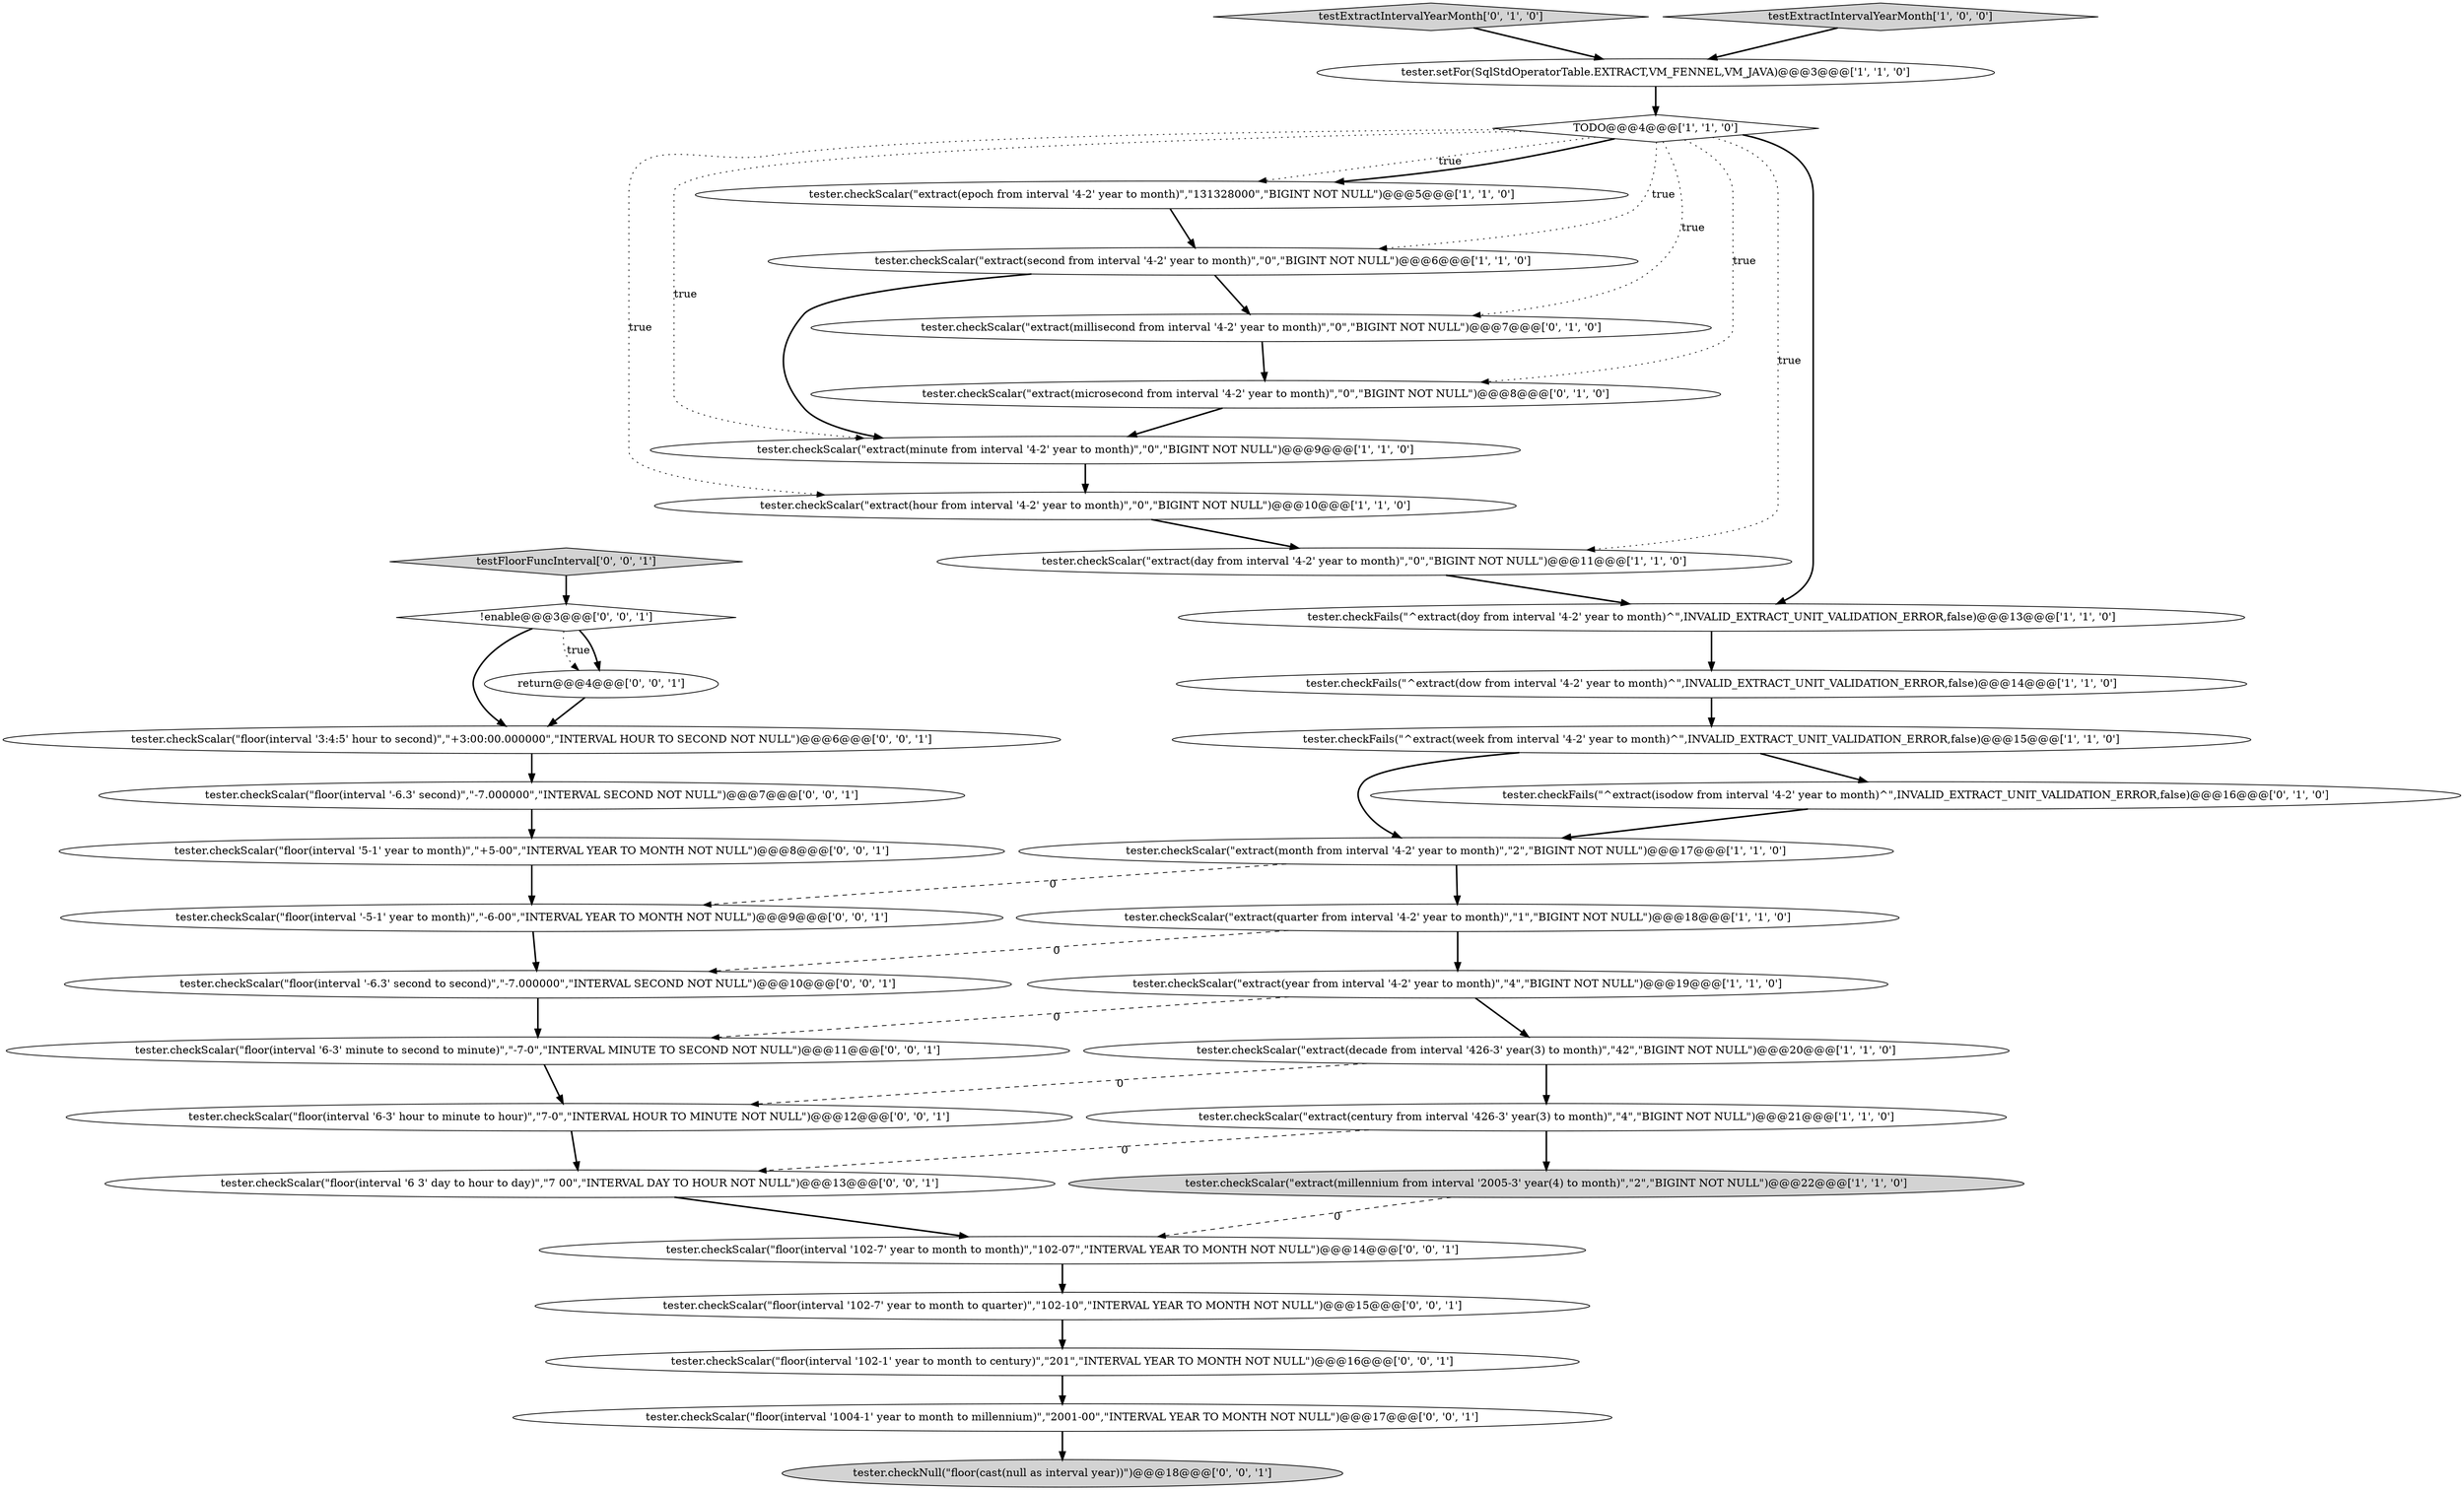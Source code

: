 digraph {
4 [style = filled, label = "tester.checkScalar(\"extract(hour from interval '4-2' year to month)\",\"0\",\"BIGINT NOT NULL\")@@@10@@@['1', '1', '0']", fillcolor = white, shape = ellipse image = "AAA0AAABBB1BBB"];
20 [style = filled, label = "tester.checkScalar(\"extract(microsecond from interval '4-2' year to month)\",\"0\",\"BIGINT NOT NULL\")@@@8@@@['0', '1', '0']", fillcolor = white, shape = ellipse image = "AAA1AAABBB2BBB"];
15 [style = filled, label = "tester.checkScalar(\"extract(epoch from interval '4-2' year to month)\",\"131328000\",\"BIGINT NOT NULL\")@@@5@@@['1', '1', '0']", fillcolor = white, shape = ellipse image = "AAA0AAABBB1BBB"];
14 [style = filled, label = "tester.checkScalar(\"extract(quarter from interval '4-2' year to month)\",\"1\",\"BIGINT NOT NULL\")@@@18@@@['1', '1', '0']", fillcolor = white, shape = ellipse image = "AAA0AAABBB1BBB"];
3 [style = filled, label = "tester.checkScalar(\"extract(millennium from interval '2005-3' year(4) to month)\",\"2\",\"BIGINT NOT NULL\")@@@22@@@['1', '1', '0']", fillcolor = lightgray, shape = ellipse image = "AAA0AAABBB1BBB"];
18 [style = filled, label = "tester.checkScalar(\"extract(millisecond from interval '4-2' year to month)\",\"0\",\"BIGINT NOT NULL\")@@@7@@@['0', '1', '0']", fillcolor = white, shape = ellipse image = "AAA1AAABBB2BBB"];
24 [style = filled, label = "tester.checkScalar(\"floor(interval '3:4:5' hour to second)\",\"+3:00:00.000000\",\"INTERVAL HOUR TO SECOND NOT NULL\")@@@6@@@['0', '0', '1']", fillcolor = white, shape = ellipse image = "AAA0AAABBB3BBB"];
1 [style = filled, label = "tester.checkScalar(\"extract(second from interval '4-2' year to month)\",\"0\",\"BIGINT NOT NULL\")@@@6@@@['1', '1', '0']", fillcolor = white, shape = ellipse image = "AAA0AAABBB1BBB"];
26 [style = filled, label = "tester.checkScalar(\"floor(interval '6-3' hour to minute to hour)\",\"7-0\",\"INTERVAL HOUR TO MINUTE NOT NULL\")@@@12@@@['0', '0', '1']", fillcolor = white, shape = ellipse image = "AAA0AAABBB3BBB"];
10 [style = filled, label = "tester.checkFails(\"^extract(week from interval '4-2' year to month)^\",INVALID_EXTRACT_UNIT_VALIDATION_ERROR,false)@@@15@@@['1', '1', '0']", fillcolor = white, shape = ellipse image = "AAA0AAABBB1BBB"];
32 [style = filled, label = "tester.checkScalar(\"floor(interval '6 3' day to hour to day)\",\"7 00\",\"INTERVAL DAY TO HOUR NOT NULL\")@@@13@@@['0', '0', '1']", fillcolor = white, shape = ellipse image = "AAA0AAABBB3BBB"];
11 [style = filled, label = "tester.checkScalar(\"extract(decade from interval '426-3' year(3) to month)\",\"42\",\"BIGINT NOT NULL\")@@@20@@@['1', '1', '0']", fillcolor = white, shape = ellipse image = "AAA0AAABBB1BBB"];
25 [style = filled, label = "tester.checkScalar(\"floor(interval '6-3' minute to second to minute)\",\"-7-0\",\"INTERVAL MINUTE TO SECOND NOT NULL\")@@@11@@@['0', '0', '1']", fillcolor = white, shape = ellipse image = "AAA0AAABBB3BBB"];
23 [style = filled, label = "tester.checkScalar(\"floor(interval '102-7' year to month to quarter)\",\"102-10\",\"INTERVAL YEAR TO MONTH NOT NULL\")@@@15@@@['0', '0', '1']", fillcolor = white, shape = ellipse image = "AAA0AAABBB3BBB"];
19 [style = filled, label = "testExtractIntervalYearMonth['0', '1', '0']", fillcolor = lightgray, shape = diamond image = "AAA0AAABBB2BBB"];
8 [style = filled, label = "TODO@@@4@@@['1', '1', '0']", fillcolor = white, shape = diamond image = "AAA0AAABBB1BBB"];
6 [style = filled, label = "tester.setFor(SqlStdOperatorTable.EXTRACT,VM_FENNEL,VM_JAVA)@@@3@@@['1', '1', '0']", fillcolor = white, shape = ellipse image = "AAA0AAABBB1BBB"];
2 [style = filled, label = "tester.checkScalar(\"extract(month from interval '4-2' year to month)\",\"2\",\"BIGINT NOT NULL\")@@@17@@@['1', '1', '0']", fillcolor = white, shape = ellipse image = "AAA0AAABBB1BBB"];
29 [style = filled, label = "tester.checkScalar(\"floor(interval '-5-1' year to month)\",\"-6-00\",\"INTERVAL YEAR TO MONTH NOT NULL\")@@@9@@@['0', '0', '1']", fillcolor = white, shape = ellipse image = "AAA0AAABBB3BBB"];
0 [style = filled, label = "tester.checkFails(\"^extract(doy from interval '4-2' year to month)^\",INVALID_EXTRACT_UNIT_VALIDATION_ERROR,false)@@@13@@@['1', '1', '0']", fillcolor = white, shape = ellipse image = "AAA0AAABBB1BBB"];
17 [style = filled, label = "tester.checkFails(\"^extract(isodow from interval '4-2' year to month)^\",INVALID_EXTRACT_UNIT_VALIDATION_ERROR,false)@@@16@@@['0', '1', '0']", fillcolor = white, shape = ellipse image = "AAA1AAABBB2BBB"];
36 [style = filled, label = "tester.checkScalar(\"floor(interval '5-1' year to month)\",\"+5-00\",\"INTERVAL YEAR TO MONTH NOT NULL\")@@@8@@@['0', '0', '1']", fillcolor = white, shape = ellipse image = "AAA0AAABBB3BBB"];
27 [style = filled, label = "tester.checkScalar(\"floor(interval '-6.3' second)\",\"-7.000000\",\"INTERVAL SECOND NOT NULL\")@@@7@@@['0', '0', '1']", fillcolor = white, shape = ellipse image = "AAA0AAABBB3BBB"];
21 [style = filled, label = "tester.checkScalar(\"floor(interval '102-1' year to month to century)\",\"201\",\"INTERVAL YEAR TO MONTH NOT NULL\")@@@16@@@['0', '0', '1']", fillcolor = white, shape = ellipse image = "AAA0AAABBB3BBB"];
34 [style = filled, label = "tester.checkScalar(\"floor(interval '-6.3' second to second)\",\"-7.000000\",\"INTERVAL SECOND NOT NULL\")@@@10@@@['0', '0', '1']", fillcolor = white, shape = ellipse image = "AAA0AAABBB3BBB"];
5 [style = filled, label = "tester.checkFails(\"^extract(dow from interval '4-2' year to month)^\",INVALID_EXTRACT_UNIT_VALIDATION_ERROR,false)@@@14@@@['1', '1', '0']", fillcolor = white, shape = ellipse image = "AAA0AAABBB1BBB"];
16 [style = filled, label = "tester.checkScalar(\"extract(year from interval '4-2' year to month)\",\"4\",\"BIGINT NOT NULL\")@@@19@@@['1', '1', '0']", fillcolor = white, shape = ellipse image = "AAA0AAABBB1BBB"];
35 [style = filled, label = "tester.checkScalar(\"floor(interval '102-7' year to month to month)\",\"102-07\",\"INTERVAL YEAR TO MONTH NOT NULL\")@@@14@@@['0', '0', '1']", fillcolor = white, shape = ellipse image = "AAA0AAABBB3BBB"];
9 [style = filled, label = "tester.checkScalar(\"extract(minute from interval '4-2' year to month)\",\"0\",\"BIGINT NOT NULL\")@@@9@@@['1', '1', '0']", fillcolor = white, shape = ellipse image = "AAA0AAABBB1BBB"];
7 [style = filled, label = "testExtractIntervalYearMonth['1', '0', '0']", fillcolor = lightgray, shape = diamond image = "AAA0AAABBB1BBB"];
22 [style = filled, label = "testFloorFuncInterval['0', '0', '1']", fillcolor = lightgray, shape = diamond image = "AAA0AAABBB3BBB"];
13 [style = filled, label = "tester.checkScalar(\"extract(day from interval '4-2' year to month)\",\"0\",\"BIGINT NOT NULL\")@@@11@@@['1', '1', '0']", fillcolor = white, shape = ellipse image = "AAA0AAABBB1BBB"];
30 [style = filled, label = "!enable@@@3@@@['0', '0', '1']", fillcolor = white, shape = diamond image = "AAA0AAABBB3BBB"];
31 [style = filled, label = "tester.checkNull(\"floor(cast(null as interval year))\")@@@18@@@['0', '0', '1']", fillcolor = lightgray, shape = ellipse image = "AAA0AAABBB3BBB"];
33 [style = filled, label = "return@@@4@@@['0', '0', '1']", fillcolor = white, shape = ellipse image = "AAA0AAABBB3BBB"];
28 [style = filled, label = "tester.checkScalar(\"floor(interval '1004-1' year to month to millennium)\",\"2001-00\",\"INTERVAL YEAR TO MONTH NOT NULL\")@@@17@@@['0', '0', '1']", fillcolor = white, shape = ellipse image = "AAA0AAABBB3BBB"];
12 [style = filled, label = "tester.checkScalar(\"extract(century from interval '426-3' year(3) to month)\",\"4\",\"BIGINT NOT NULL\")@@@21@@@['1', '1', '0']", fillcolor = white, shape = ellipse image = "AAA0AAABBB1BBB"];
28->31 [style = bold, label=""];
22->30 [style = bold, label=""];
16->25 [style = dashed, label="0"];
18->20 [style = bold, label=""];
15->1 [style = bold, label=""];
1->9 [style = bold, label=""];
10->2 [style = bold, label=""];
11->12 [style = bold, label=""];
14->16 [style = bold, label=""];
9->4 [style = bold, label=""];
10->17 [style = bold, label=""];
19->6 [style = bold, label=""];
8->0 [style = bold, label=""];
36->29 [style = bold, label=""];
21->28 [style = bold, label=""];
13->0 [style = bold, label=""];
11->26 [style = dashed, label="0"];
30->33 [style = dotted, label="true"];
25->26 [style = bold, label=""];
7->6 [style = bold, label=""];
1->18 [style = bold, label=""];
8->20 [style = dotted, label="true"];
5->10 [style = bold, label=""];
6->8 [style = bold, label=""];
14->34 [style = dashed, label="0"];
3->35 [style = dashed, label="0"];
23->21 [style = bold, label=""];
29->34 [style = bold, label=""];
27->36 [style = bold, label=""];
30->33 [style = bold, label=""];
32->35 [style = bold, label=""];
8->15 [style = dotted, label="true"];
12->3 [style = bold, label=""];
26->32 [style = bold, label=""];
2->29 [style = dashed, label="0"];
35->23 [style = bold, label=""];
4->13 [style = bold, label=""];
2->14 [style = bold, label=""];
20->9 [style = bold, label=""];
24->27 [style = bold, label=""];
0->5 [style = bold, label=""];
34->25 [style = bold, label=""];
8->18 [style = dotted, label="true"];
33->24 [style = bold, label=""];
16->11 [style = bold, label=""];
8->1 [style = dotted, label="true"];
8->4 [style = dotted, label="true"];
30->24 [style = bold, label=""];
12->32 [style = dashed, label="0"];
8->15 [style = bold, label=""];
17->2 [style = bold, label=""];
8->13 [style = dotted, label="true"];
8->9 [style = dotted, label="true"];
}
